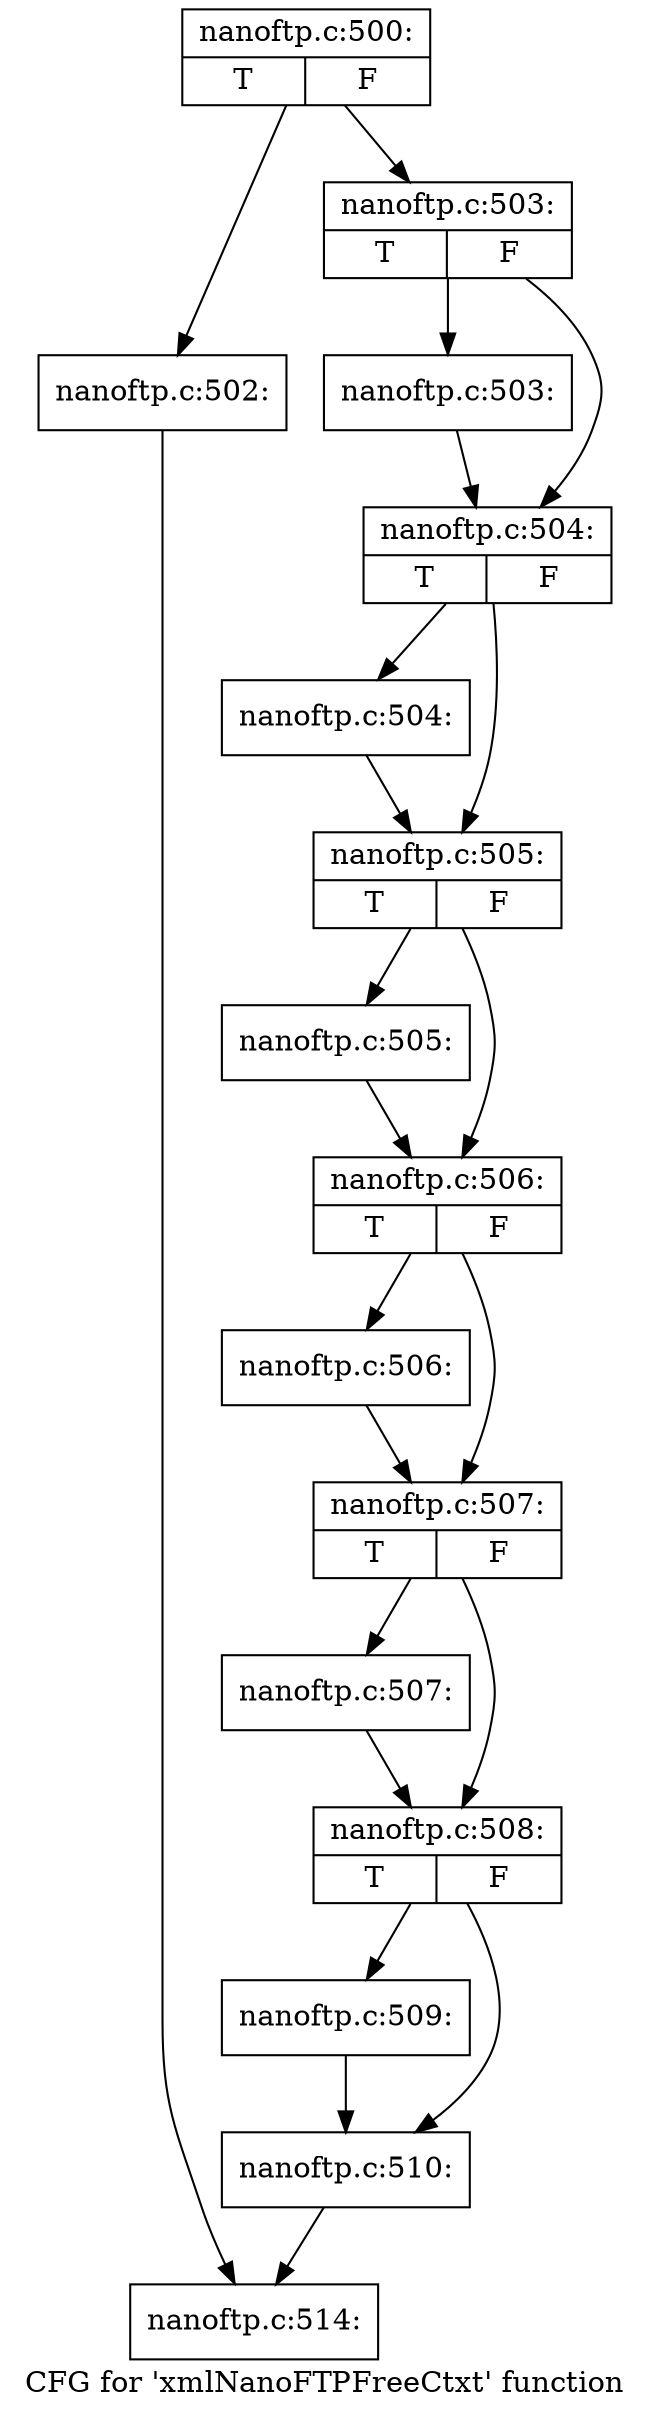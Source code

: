 digraph "CFG for 'xmlNanoFTPFreeCtxt' function" {
	label="CFG for 'xmlNanoFTPFreeCtxt' function";

	Node0x561533c65290 [shape=record,label="{nanoftp.c:500:|{<s0>T|<s1>F}}"];
	Node0x561533c65290 -> Node0x561533c681d0;
	Node0x561533c65290 -> Node0x561533c68220;
	Node0x561533c681d0 [shape=record,label="{nanoftp.c:502:}"];
	Node0x561533c681d0 -> Node0x561533c67620;
	Node0x561533c68220 [shape=record,label="{nanoftp.c:503:|{<s0>T|<s1>F}}"];
	Node0x561533c68220 -> Node0x561533c685d0;
	Node0x561533c68220 -> Node0x561533c68620;
	Node0x561533c685d0 [shape=record,label="{nanoftp.c:503:}"];
	Node0x561533c685d0 -> Node0x561533c68620;
	Node0x561533c68620 [shape=record,label="{nanoftp.c:504:|{<s0>T|<s1>F}}"];
	Node0x561533c68620 -> Node0x561533c68c70;
	Node0x561533c68620 -> Node0x561533c68cc0;
	Node0x561533c68c70 [shape=record,label="{nanoftp.c:504:}"];
	Node0x561533c68c70 -> Node0x561533c68cc0;
	Node0x561533c68cc0 [shape=record,label="{nanoftp.c:505:|{<s0>T|<s1>F}}"];
	Node0x561533c68cc0 -> Node0x561533c565c0;
	Node0x561533c68cc0 -> Node0x561533c62540;
	Node0x561533c565c0 [shape=record,label="{nanoftp.c:505:}"];
	Node0x561533c565c0 -> Node0x561533c62540;
	Node0x561533c62540 [shape=record,label="{nanoftp.c:506:|{<s0>T|<s1>F}}"];
	Node0x561533c62540 -> Node0x561533c69a10;
	Node0x561533c62540 -> Node0x561533c69a60;
	Node0x561533c69a10 [shape=record,label="{nanoftp.c:506:}"];
	Node0x561533c69a10 -> Node0x561533c69a60;
	Node0x561533c69a60 [shape=record,label="{nanoftp.c:507:|{<s0>T|<s1>F}}"];
	Node0x561533c69a60 -> Node0x561533c6a230;
	Node0x561533c69a60 -> Node0x561533c6a280;
	Node0x561533c6a230 [shape=record,label="{nanoftp.c:507:}"];
	Node0x561533c6a230 -> Node0x561533c6a280;
	Node0x561533c6a280 [shape=record,label="{nanoftp.c:508:|{<s0>T|<s1>F}}"];
	Node0x561533c6a280 -> Node0x561533c6ac50;
	Node0x561533c6a280 -> Node0x561533c6aca0;
	Node0x561533c6ac50 [shape=record,label="{nanoftp.c:509:}"];
	Node0x561533c6ac50 -> Node0x561533c6aca0;
	Node0x561533c6aca0 [shape=record,label="{nanoftp.c:510:}"];
	Node0x561533c6aca0 -> Node0x561533c67620;
	Node0x561533c67620 [shape=record,label="{nanoftp.c:514:}"];
}
